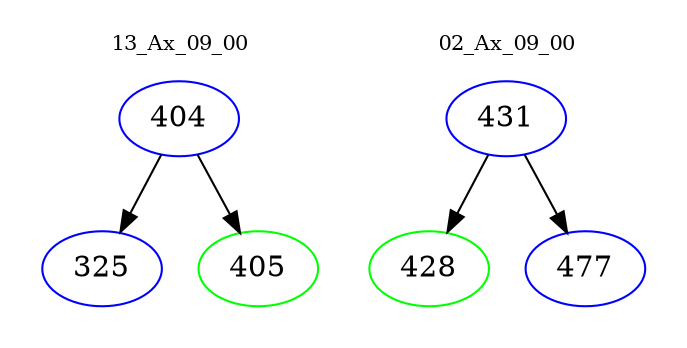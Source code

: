 digraph{
subgraph cluster_0 {
color = white
label = "13_Ax_09_00";
fontsize=10;
T0_404 [label="404", color="blue"]
T0_404 -> T0_325 [color="black"]
T0_325 [label="325", color="blue"]
T0_404 -> T0_405 [color="black"]
T0_405 [label="405", color="green"]
}
subgraph cluster_1 {
color = white
label = "02_Ax_09_00";
fontsize=10;
T1_431 [label="431", color="blue"]
T1_431 -> T1_428 [color="black"]
T1_428 [label="428", color="green"]
T1_431 -> T1_477 [color="black"]
T1_477 [label="477", color="blue"]
}
}
